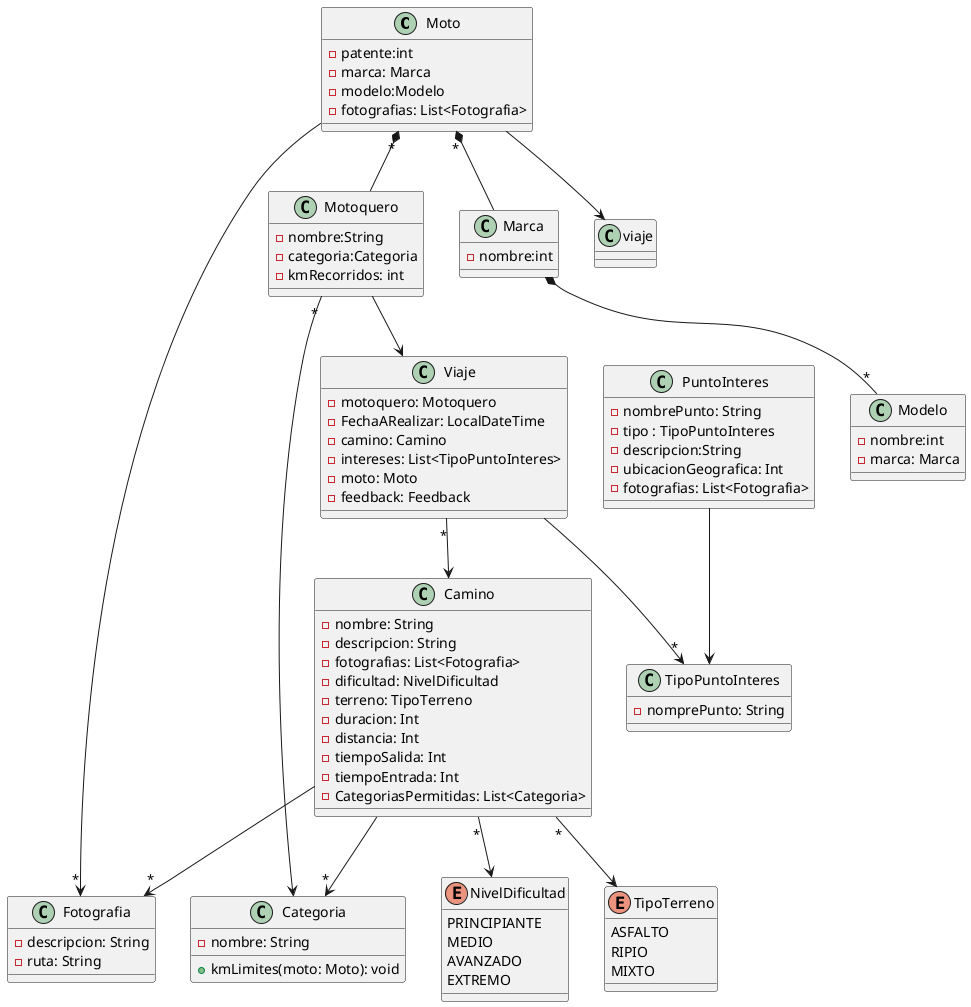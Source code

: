 @startuml

class Moto{
    - patente:int
    - marca: Marca
    - modelo:Modelo
    - fotografias: List<Fotografia>
}
class Fotografia{
    - descripcion: String
    - ruta: String
}
class Marca{
    - nombre:int
}
class Modelo{
    -nombre:int
    -marca: Marca
}

class Motoquero{
    -nombre:String
    -categoria:Categoria
    -kmRecorridos: int
}
class Categoria{
    -nombre: String
    +kmLimites(moto: Moto): void
}
class Camino{
    -nombre: String
    -descripcion: String
    -fotografias: List<Fotografia>
    -dificultad: NivelDificultad
    -terreno: TipoTerreno
    -duracion: Int
    -distancia: Int
    -tiempoSalida: Int
    -tiempoEntrada: Int
    -CategoriasPermitidas: List<Categoria>
}
enum NivelDificultad{
    PRINCIPIANTE
    MEDIO
    AVANZADO
    EXTREMO
}
enum TipoTerreno{
    ASFALTO
    RIPIO
    MIXTO
}
class PuntoInteres{
    -nombrePunto: String
    -tipo : TipoPuntoInteres
    -descripcion:String
    -ubicacionGeografica: Int
    -fotografias: List<Fotografia>
}
class TipoPuntoInteres{
    - nomprePunto: String
}
class Viaje{
    -motoquero: Motoquero
    -FechaARealizar: LocalDateTime
    -camino: Camino
    -intereses: List<TipoPuntoInteres>
    -moto: Moto
    -feedback: Feedback
}
Viaje --> "*" TipoPuntoInteres
Moto --> viaje
Motoquero --> Viaje
Viaje "*" --> Camino
PuntoInteres --> TipoPuntoInteres
Camino "*"--> TipoTerreno
Camino "*" --> NivelDificultad
Camino --> "*" Fotografia
Camino --> "*"Categoria
Moto --> "*"Fotografia
Moto "*"*-- Motoquero
Motoquero "*" --> Categoria
Moto "*" *-- Marca
Marca  *-- "*" Modelo
@enduml